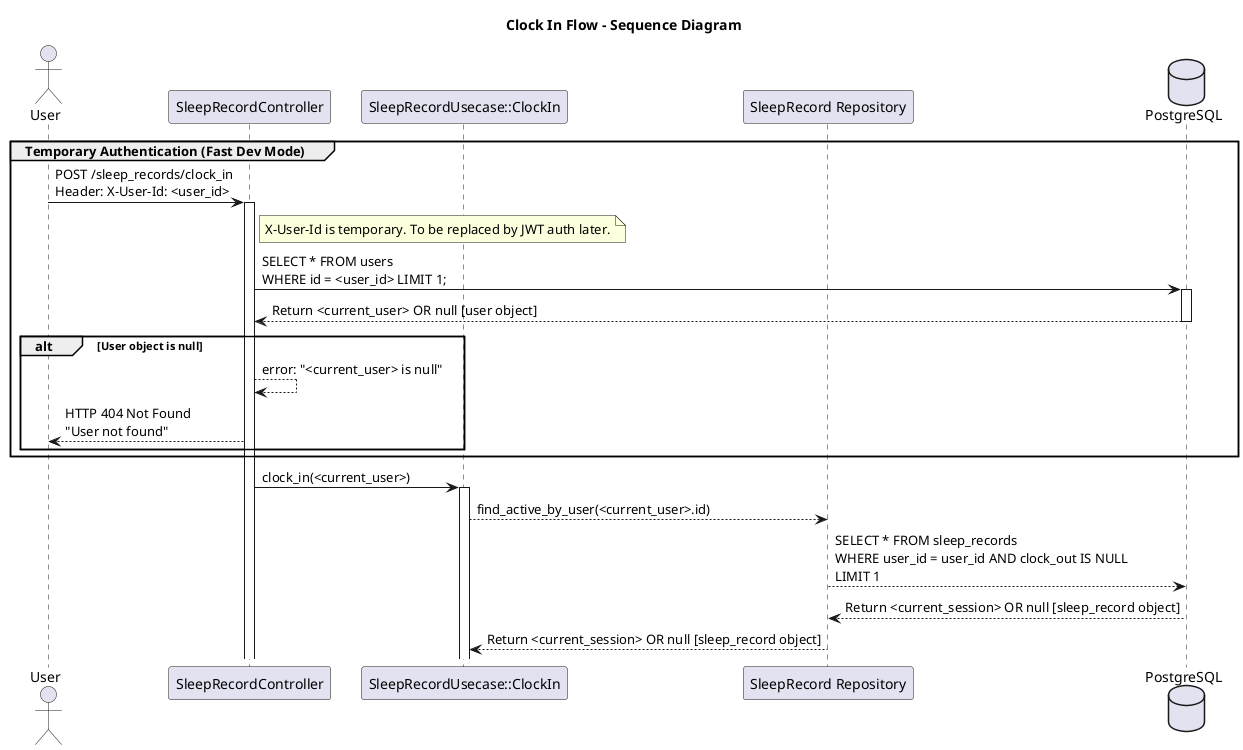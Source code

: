 @startuml ClockInFlow
title Clock In Flow - Sequence Diagram

' Define actors and components
actor User
participant "SleepRecordController" as Controller
participant "SleepRecordUsecase::ClockIn" as Usecase
participant "SleepRecord Repository" as Repository
database "PostgreSQL" as DB

' Temporary auth via X-User-Id header (for fast development, to be replaced later)
group Temporary Authentication (Fast Dev Mode)
    User -> Controller: POST /sleep_records/clock_in\nHeader: X-User-Id: <user_id>
    activate Controller

    note right of Controller
      X-User-Id is temporary. To be replaced by JWT auth later.
    end note

    Controller -> DB: SELECT * FROM users\nWHERE id = <user_id> LIMIT 1;
    activate DB
    DB --> Controller: Return <current_user> OR null [user object]
    deactivate DB

    alt User object is null
        Controller --> Controller: error: "<current_user> is null"
        Controller --> User: HTTP 404 Not Found\n"User not found"
    end
end group

Controller -> Usecase: clock_in(<current_user>)
activate Usecase

Usecase --> Repository: find_active_by_user(<current_user>.id)
Repository --> DB: SELECT * FROM sleep_records \nWHERE user_id = user_id AND clock_out IS NULL \nLIMIT 1
DB --> Repository: Return <current_session> OR null [sleep_record object]
deactivate DB
Repository --> Usecase: Return <current_session> OR null [sleep_record object]
deactivate Repository

@enduml